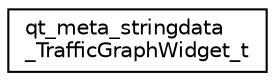 digraph "Graphical Class Hierarchy"
{
 // LATEX_PDF_SIZE
  edge [fontname="Helvetica",fontsize="10",labelfontname="Helvetica",labelfontsize="10"];
  node [fontname="Helvetica",fontsize="10",shape=record];
  rankdir="LR";
  Node0 [label="qt_meta_stringdata\l_TrafficGraphWidget_t",height=0.2,width=0.4,color="black", fillcolor="white", style="filled",URL="$structqt__meta__stringdata___traffic_graph_widget__t.html",tooltip=" "];
}
